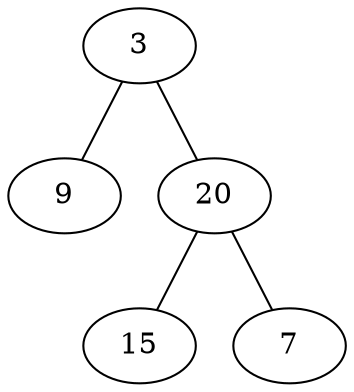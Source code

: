 strict graph "" {
	graph [bb="0,0,184.36,229.92"];
	node [label="\N"];
	3	 [height=0.5,
		pos="88.895,91.194",
		width=0.75];
	9	 [height=0.5,
		pos="90.81,18",
		width=0.75];
	3 -- 9	 [pos="89.368,73.101 89.663,61.84 90.04,47.408 90.335,36.138"];
	20	 [height=0.5,
		pos="91.154,167.96",
		width=0.75];
	3 -- 20	 [pos="89.43,109.39 89.79,121.62 90.263,137.69 90.623,149.9"];
	15	 [height=0.5,
		pos="27,211.92",
		width=0.75];
	20 -- 15	 [pos="72.253,180.91 63.974,186.58 54.277,193.23 45.988,198.91"];
	7	 [height=0.5,
		pos="157.36,208.76",
		width=0.75];
	20 -- 7	 [pos="111.02,180.2 119.4,185.36 129.13,191.36 137.51,196.52"];
}
